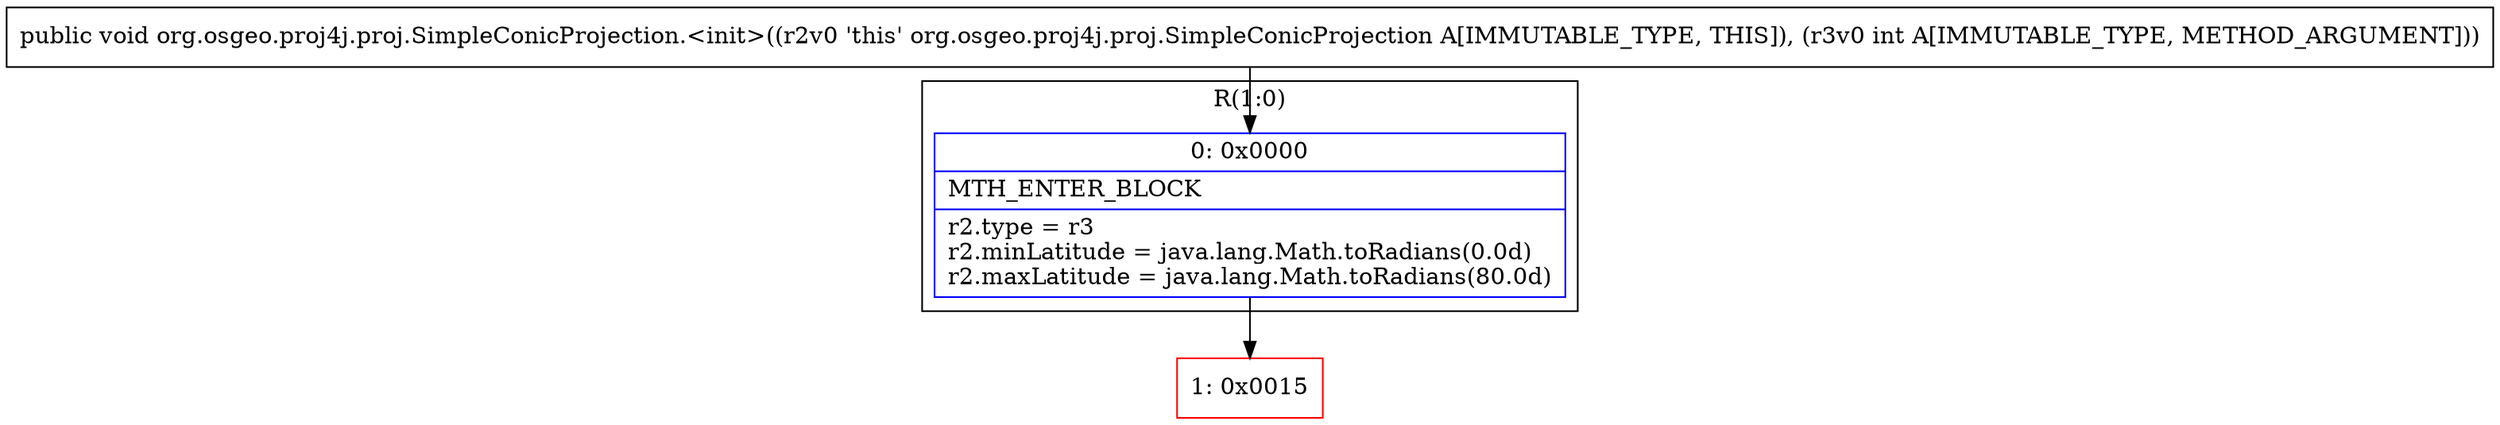 digraph "CFG fororg.osgeo.proj4j.proj.SimpleConicProjection.\<init\>(I)V" {
subgraph cluster_Region_955552985 {
label = "R(1:0)";
node [shape=record,color=blue];
Node_0 [shape=record,label="{0\:\ 0x0000|MTH_ENTER_BLOCK\l|r2.type = r3\lr2.minLatitude = java.lang.Math.toRadians(0.0d)\lr2.maxLatitude = java.lang.Math.toRadians(80.0d)\l}"];
}
Node_1 [shape=record,color=red,label="{1\:\ 0x0015}"];
MethodNode[shape=record,label="{public void org.osgeo.proj4j.proj.SimpleConicProjection.\<init\>((r2v0 'this' org.osgeo.proj4j.proj.SimpleConicProjection A[IMMUTABLE_TYPE, THIS]), (r3v0 int A[IMMUTABLE_TYPE, METHOD_ARGUMENT])) }"];
MethodNode -> Node_0;
Node_0 -> Node_1;
}

